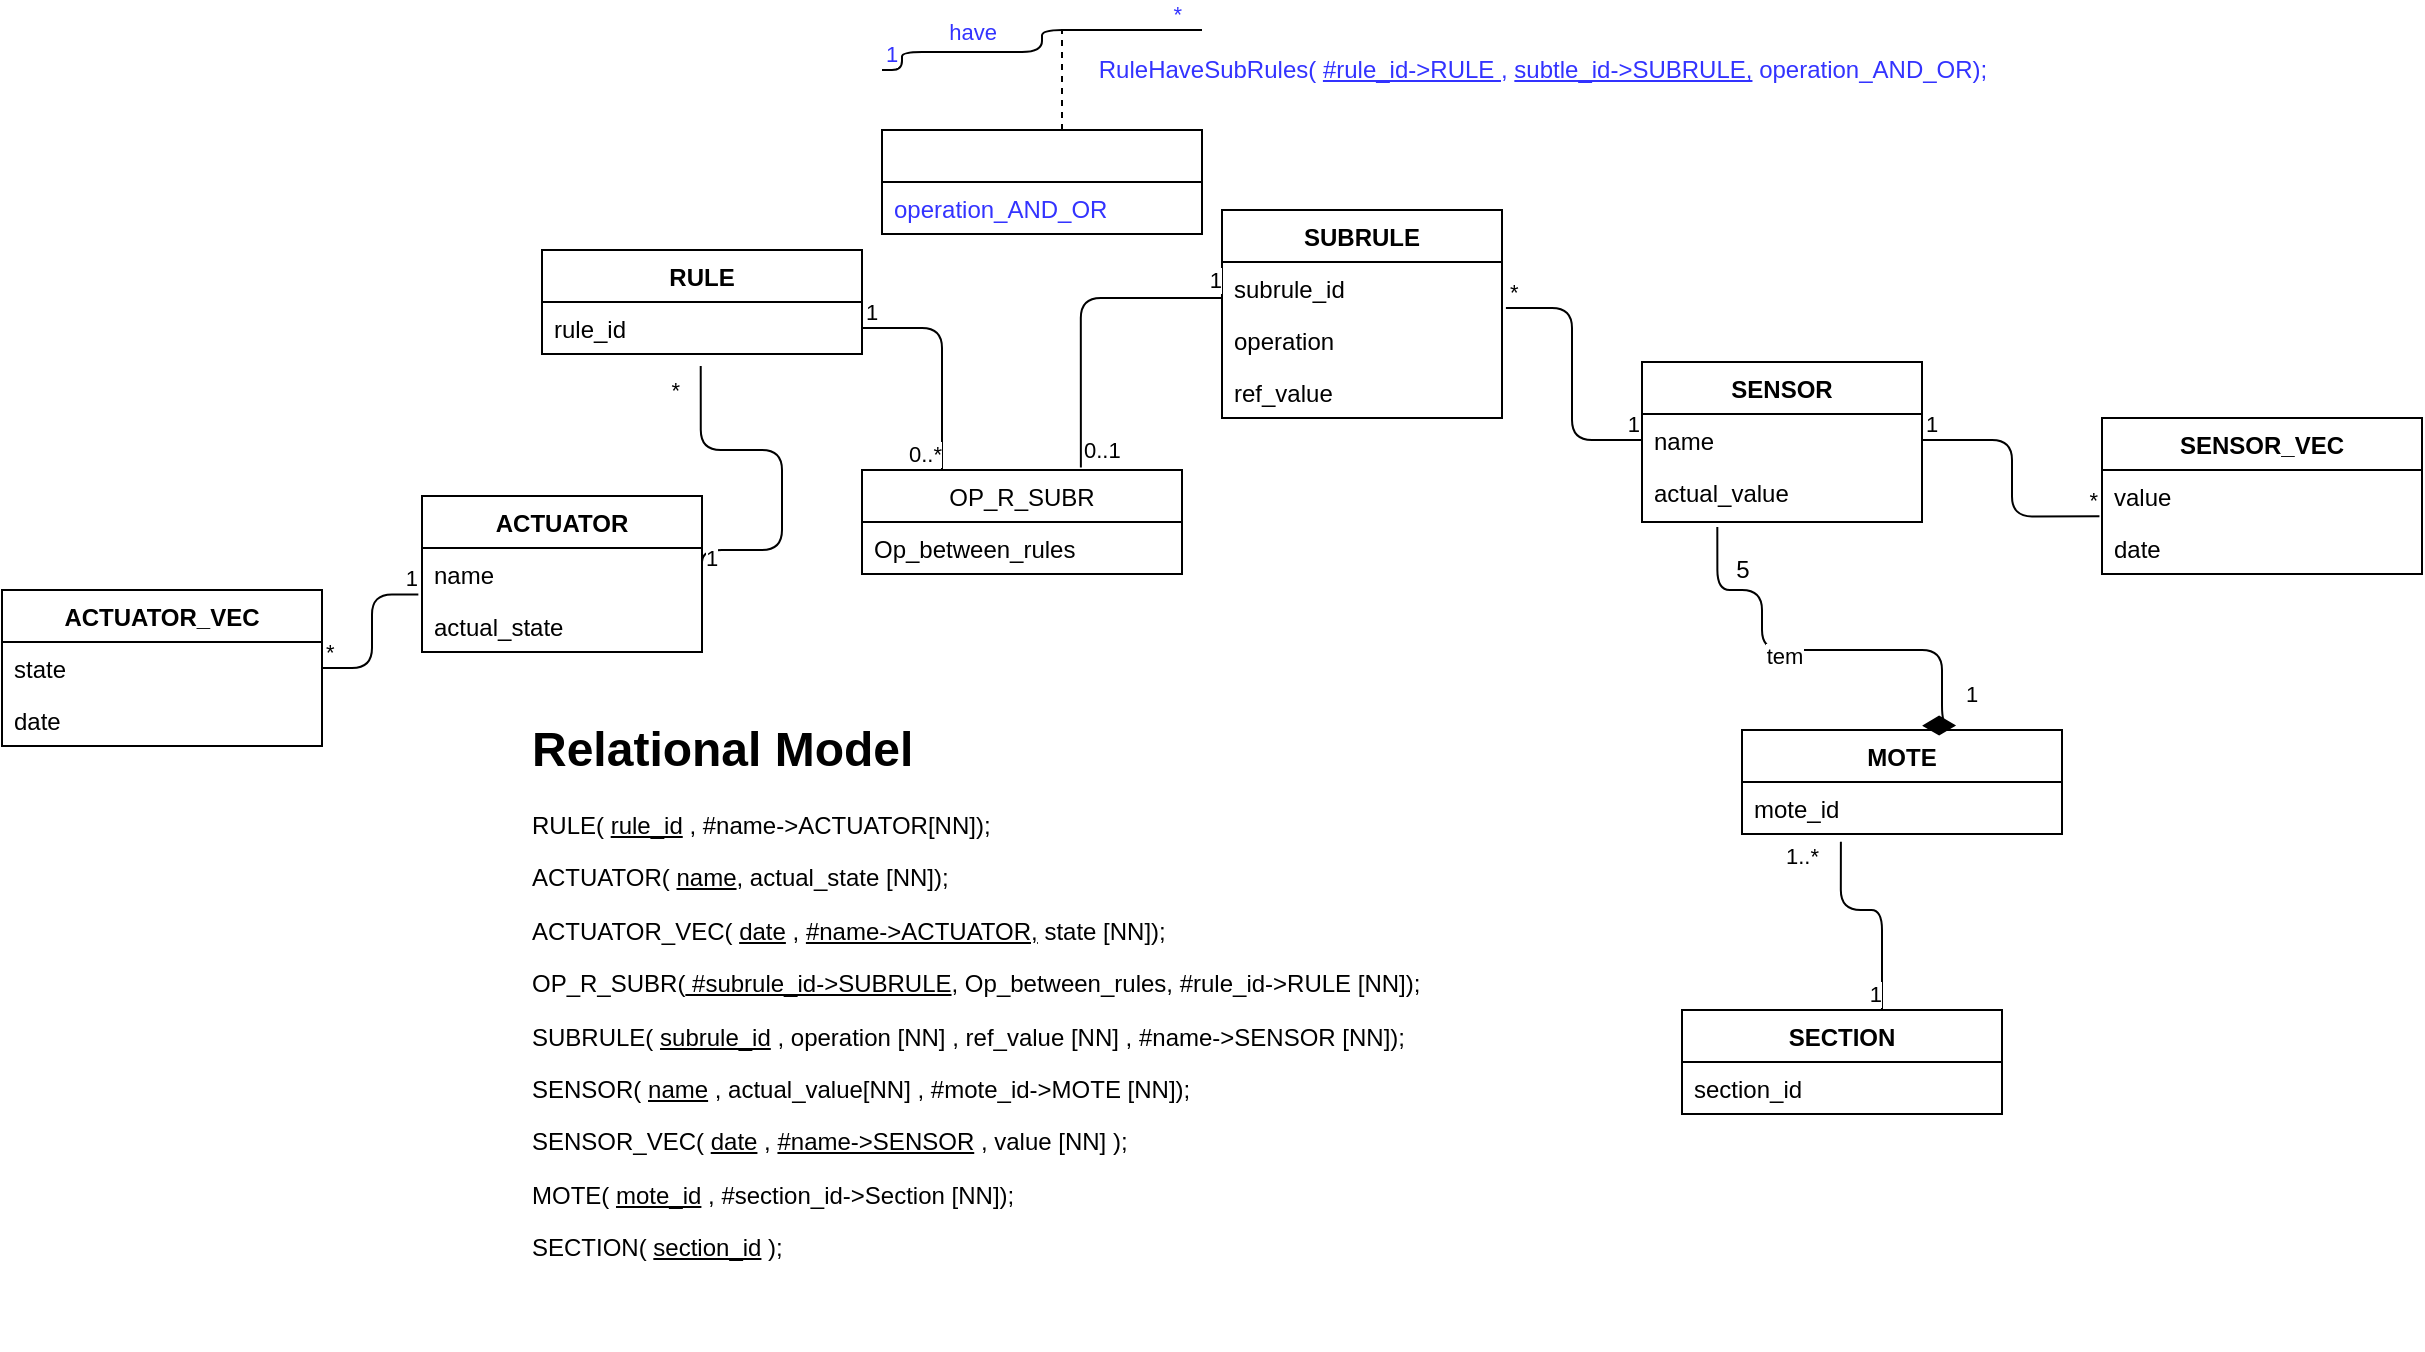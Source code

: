 <mxfile version="14.6.6" type="github">
  <diagram id="JzyYBP6Ohc0mOgHqukGS" name="Page-3">
    <mxGraphModel dx="1513" dy="1159" grid="1" gridSize="10" guides="1" tooltips="1" connect="1" arrows="1" fold="1" page="0" pageScale="1" pageWidth="1169" pageHeight="827" math="0" shadow="0">
      <root>
        <mxCell id="mO72aJa3SgAxXYkBufnN-0" />
        <mxCell id="mO72aJa3SgAxXYkBufnN-1" parent="mO72aJa3SgAxXYkBufnN-0" />
        <mxCell id="EvzefTIYlVSB_UT3cm0K-0" value="RULE" style="swimlane;fontStyle=1;align=center;verticalAlign=top;childLayout=stackLayout;horizontal=1;startSize=26;horizontalStack=0;resizeParent=1;resizeParentMax=0;resizeLast=0;collapsible=1;marginBottom=0;" parent="mO72aJa3SgAxXYkBufnN-1" vertex="1">
          <mxGeometry x="80" y="-20" width="160" height="52" as="geometry" />
        </mxCell>
        <mxCell id="EvzefTIYlVSB_UT3cm0K-1" value="rule_id" style="text;strokeColor=none;fillColor=none;align=left;verticalAlign=top;spacingLeft=4;spacingRight=4;overflow=hidden;rotatable=0;points=[[0,0.5],[1,0.5]];portConstraint=eastwest;fontStyle=0" parent="EvzefTIYlVSB_UT3cm0K-0" vertex="1">
          <mxGeometry y="26" width="160" height="26" as="geometry" />
        </mxCell>
        <mxCell id="8VHJrhWWflIKui8c1qpZ-0" value="SUBRULE" style="swimlane;fontStyle=1;childLayout=stackLayout;horizontal=1;startSize=26;fillColor=none;horizontalStack=0;resizeParent=1;resizeParentMax=0;resizeLast=0;collapsible=1;marginBottom=0;" parent="mO72aJa3SgAxXYkBufnN-1" vertex="1">
          <mxGeometry x="420" y="-40" width="140" height="104" as="geometry" />
        </mxCell>
        <mxCell id="8VHJrhWWflIKui8c1qpZ-2" value="subrule_id" style="text;strokeColor=none;fillColor=none;align=left;verticalAlign=top;spacingLeft=4;spacingRight=4;overflow=hidden;rotatable=0;points=[[0,0.5],[1,0.5]];portConstraint=eastwest;fontStyle=0" parent="8VHJrhWWflIKui8c1qpZ-0" vertex="1">
          <mxGeometry y="26" width="140" height="26" as="geometry" />
        </mxCell>
        <mxCell id="jDOhsglWpLBVeW3qoCy9-11" value="operation" style="text;strokeColor=none;fillColor=none;align=left;verticalAlign=top;spacingLeft=4;spacingRight=4;overflow=hidden;rotatable=0;points=[[0,0.5],[1,0.5]];portConstraint=eastwest;" parent="8VHJrhWWflIKui8c1qpZ-0" vertex="1">
          <mxGeometry y="52" width="140" height="26" as="geometry" />
        </mxCell>
        <mxCell id="8VHJrhWWflIKui8c1qpZ-3" value="ref_value" style="text;strokeColor=none;fillColor=none;align=left;verticalAlign=top;spacingLeft=4;spacingRight=4;overflow=hidden;rotatable=0;points=[[0,0.5],[1,0.5]];portConstraint=eastwest;" parent="8VHJrhWWflIKui8c1qpZ-0" vertex="1">
          <mxGeometry y="78" width="140" height="26" as="geometry" />
        </mxCell>
        <mxCell id="8VHJrhWWflIKui8c1qpZ-4" value="" style="endArrow=none;html=1;edgeStyle=orthogonalEdgeStyle;fontColor=#3333FF;" parent="mO72aJa3SgAxXYkBufnN-1" edge="1">
          <mxGeometry relative="1" as="geometry">
            <mxPoint x="250" y="-110" as="sourcePoint" />
            <mxPoint x="410" y="-130" as="targetPoint" />
            <Array as="points">
              <mxPoint x="260" y="-110" />
              <mxPoint x="260" y="-119" />
              <mxPoint x="330" y="-119" />
              <mxPoint x="330" y="-130" />
            </Array>
          </mxGeometry>
        </mxCell>
        <mxCell id="8VHJrhWWflIKui8c1qpZ-5" value="1" style="edgeLabel;resizable=0;html=1;align=left;verticalAlign=bottom;fontColor=#3333FF;" parent="8VHJrhWWflIKui8c1qpZ-4" connectable="0" vertex="1">
          <mxGeometry x="-1" relative="1" as="geometry" />
        </mxCell>
        <mxCell id="8VHJrhWWflIKui8c1qpZ-6" value="*" style="edgeLabel;resizable=0;html=1;align=right;verticalAlign=bottom;fontColor=#3333FF;" parent="8VHJrhWWflIKui8c1qpZ-4" connectable="0" vertex="1">
          <mxGeometry x="1" relative="1" as="geometry">
            <mxPoint x="-10" as="offset" />
          </mxGeometry>
        </mxCell>
        <mxCell id="KxpOlzhghRDu8JFqpRm7-0" value="have" style="edgeLabel;html=1;align=center;verticalAlign=middle;resizable=0;points=[];fontColor=#3333FF;" parent="8VHJrhWWflIKui8c1qpZ-4" vertex="1" connectable="0">
          <mxGeometry x="-0.399" y="1" relative="1" as="geometry">
            <mxPoint y="-9" as="offset" />
          </mxGeometry>
        </mxCell>
        <mxCell id="8VHJrhWWflIKui8c1qpZ-7" value="SENSOR" style="swimlane;fontStyle=1;childLayout=stackLayout;horizontal=1;startSize=26;fillColor=none;horizontalStack=0;resizeParent=1;resizeParentMax=0;resizeLast=0;collapsible=1;marginBottom=0;" parent="mO72aJa3SgAxXYkBufnN-1" vertex="1">
          <mxGeometry x="630" y="36" width="140" height="80" as="geometry" />
        </mxCell>
        <mxCell id="8VHJrhWWflIKui8c1qpZ-9" value="name" style="text;strokeColor=none;fillColor=none;align=left;verticalAlign=top;spacingLeft=4;spacingRight=4;overflow=hidden;rotatable=0;points=[[0,0.5],[1,0.5]];portConstraint=eastwest;fontStyle=0" parent="8VHJrhWWflIKui8c1qpZ-7" vertex="1">
          <mxGeometry y="26" width="140" height="26" as="geometry" />
        </mxCell>
        <mxCell id="8VHJrhWWflIKui8c1qpZ-10" value="actual_value" style="text;strokeColor=none;fillColor=none;align=left;verticalAlign=top;spacingLeft=4;spacingRight=4;overflow=hidden;rotatable=0;points=[[0,0.5],[1,0.5]];portConstraint=eastwest;" parent="8VHJrhWWflIKui8c1qpZ-7" vertex="1">
          <mxGeometry y="52" width="140" height="28" as="geometry" />
        </mxCell>
        <mxCell id="8VHJrhWWflIKui8c1qpZ-11" value="ACTUATOR" style="swimlane;fontStyle=1;childLayout=stackLayout;horizontal=1;startSize=26;fillColor=none;horizontalStack=0;resizeParent=1;resizeParentMax=0;resizeLast=0;collapsible=1;marginBottom=0;" parent="mO72aJa3SgAxXYkBufnN-1" vertex="1">
          <mxGeometry x="20" y="103" width="140" height="78" as="geometry" />
        </mxCell>
        <mxCell id="8VHJrhWWflIKui8c1qpZ-12" value="name" style="text;strokeColor=none;fillColor=none;align=left;verticalAlign=top;spacingLeft=4;spacingRight=4;overflow=hidden;rotatable=0;points=[[0,0.5],[1,0.5]];portConstraint=eastwest;fontStyle=0" parent="8VHJrhWWflIKui8c1qpZ-11" vertex="1">
          <mxGeometry y="26" width="140" height="26" as="geometry" />
        </mxCell>
        <mxCell id="8VHJrhWWflIKui8c1qpZ-14" value="actual_state" style="text;strokeColor=none;fillColor=none;align=left;verticalAlign=top;spacingLeft=4;spacingRight=4;overflow=hidden;rotatable=0;points=[[0,0.5],[1,0.5]];portConstraint=eastwest;" parent="8VHJrhWWflIKui8c1qpZ-11" vertex="1">
          <mxGeometry y="52" width="140" height="26" as="geometry" />
        </mxCell>
        <mxCell id="8VHJrhWWflIKui8c1qpZ-15" value="" style="endArrow=none;html=1;edgeStyle=orthogonalEdgeStyle;exitX=1;exitY=0.5;exitDx=0;exitDy=0;entryX=0.496;entryY=1.233;entryDx=0;entryDy=0;entryPerimeter=0;" parent="mO72aJa3SgAxXYkBufnN-1" source="8VHJrhWWflIKui8c1qpZ-12" target="EvzefTIYlVSB_UT3cm0K-1" edge="1">
          <mxGeometry relative="1" as="geometry">
            <mxPoint x="240" y="260" as="sourcePoint" />
            <mxPoint x="310" y="210" as="targetPoint" />
            <Array as="points">
              <mxPoint x="160" y="130" />
              <mxPoint x="200" y="130" />
              <mxPoint x="200" y="80" />
              <mxPoint x="159" y="80" />
            </Array>
          </mxGeometry>
        </mxCell>
        <mxCell id="8VHJrhWWflIKui8c1qpZ-16" value="1" style="edgeLabel;resizable=0;html=1;align=left;verticalAlign=bottom;" parent="8VHJrhWWflIKui8c1qpZ-15" connectable="0" vertex="1">
          <mxGeometry x="-1" relative="1" as="geometry" />
        </mxCell>
        <mxCell id="8VHJrhWWflIKui8c1qpZ-17" value="*" style="edgeLabel;resizable=0;html=1;align=right;verticalAlign=bottom;" parent="8VHJrhWWflIKui8c1qpZ-15" connectable="0" vertex="1">
          <mxGeometry x="1" relative="1" as="geometry">
            <mxPoint x="-10" y="20" as="offset" />
          </mxGeometry>
        </mxCell>
        <mxCell id="8VHJrhWWflIKui8c1qpZ-20" value="OP_R_SUBR" style="swimlane;fontStyle=0;childLayout=stackLayout;horizontal=1;startSize=26;fillColor=none;horizontalStack=0;resizeParent=1;resizeParentMax=0;resizeLast=0;collapsible=1;marginBottom=0;" parent="mO72aJa3SgAxXYkBufnN-1" vertex="1">
          <mxGeometry x="240" y="90" width="160" height="52" as="geometry" />
        </mxCell>
        <mxCell id="8VHJrhWWflIKui8c1qpZ-23" value="Op_between_rules" style="text;strokeColor=none;fillColor=none;align=left;verticalAlign=top;spacingLeft=4;spacingRight=4;overflow=hidden;rotatable=0;points=[[0,0.5],[1,0.5]];portConstraint=eastwest;" parent="8VHJrhWWflIKui8c1qpZ-20" vertex="1">
          <mxGeometry y="26" width="160" height="26" as="geometry" />
        </mxCell>
        <mxCell id="8VHJrhWWflIKui8c1qpZ-24" value="" style="endArrow=none;html=1;edgeStyle=orthogonalEdgeStyle;exitX=1.014;exitY=0.885;exitDx=0;exitDy=0;exitPerimeter=0;entryX=0;entryY=0.5;entryDx=0;entryDy=0;" parent="mO72aJa3SgAxXYkBufnN-1" source="8VHJrhWWflIKui8c1qpZ-2" target="8VHJrhWWflIKui8c1qpZ-9" edge="1">
          <mxGeometry relative="1" as="geometry">
            <mxPoint x="680" y="150" as="sourcePoint" />
            <mxPoint x="840" y="150" as="targetPoint" />
          </mxGeometry>
        </mxCell>
        <mxCell id="8VHJrhWWflIKui8c1qpZ-25" value="*" style="edgeLabel;resizable=0;html=1;align=left;verticalAlign=bottom;" parent="8VHJrhWWflIKui8c1qpZ-24" connectable="0" vertex="1">
          <mxGeometry x="-1" relative="1" as="geometry" />
        </mxCell>
        <mxCell id="8VHJrhWWflIKui8c1qpZ-26" value="1" style="edgeLabel;resizable=0;html=1;align=right;verticalAlign=bottom;" parent="8VHJrhWWflIKui8c1qpZ-24" connectable="0" vertex="1">
          <mxGeometry x="1" relative="1" as="geometry" />
        </mxCell>
        <mxCell id="8VHJrhWWflIKui8c1qpZ-27" value="MOTE" style="swimlane;fontStyle=1;align=center;verticalAlign=top;childLayout=stackLayout;horizontal=1;startSize=26;horizontalStack=0;resizeParent=1;resizeParentMax=0;resizeLast=0;collapsible=1;marginBottom=0;" parent="mO72aJa3SgAxXYkBufnN-1" vertex="1">
          <mxGeometry x="680" y="220" width="160" height="52" as="geometry" />
        </mxCell>
        <mxCell id="8VHJrhWWflIKui8c1qpZ-28" value="mote_id&#xa;" style="text;strokeColor=none;fillColor=none;align=left;verticalAlign=top;spacingLeft=4;spacingRight=4;overflow=hidden;rotatable=0;points=[[0,0.5],[1,0.5]];portConstraint=eastwest;fontStyle=0" parent="8VHJrhWWflIKui8c1qpZ-27" vertex="1">
          <mxGeometry y="26" width="160" height="26" as="geometry" />
        </mxCell>
        <mxCell id="jDOhsglWpLBVeW3qoCy9-2" value="1" style="endArrow=none;html=1;endSize=12;startArrow=diamondThin;startSize=14;startFill=1;edgeStyle=orthogonalEdgeStyle;align=left;verticalAlign=bottom;entryX=0.269;entryY=1.088;entryDx=0;entryDy=0;entryPerimeter=0;exitX=0.563;exitY=-0.042;exitDx=0;exitDy=0;exitPerimeter=0;endFill=0;" parent="mO72aJa3SgAxXYkBufnN-1" source="8VHJrhWWflIKui8c1qpZ-27" target="8VHJrhWWflIKui8c1qpZ-10" edge="1">
          <mxGeometry x="-0.848" y="-10" relative="1" as="geometry">
            <mxPoint x="870" y="200" as="sourcePoint" />
            <mxPoint x="710" y="200" as="targetPoint" />
            <Array as="points">
              <mxPoint x="780" y="218" />
              <mxPoint x="780" y="180" />
              <mxPoint x="690" y="180" />
              <mxPoint x="690" y="150" />
              <mxPoint x="668" y="150" />
            </Array>
            <mxPoint as="offset" />
          </mxGeometry>
        </mxCell>
        <mxCell id="KxpOlzhghRDu8JFqpRm7-4" value="tem" style="edgeLabel;html=1;align=center;verticalAlign=middle;resizable=0;points=[];" parent="jDOhsglWpLBVeW3qoCy9-2" vertex="1" connectable="0">
          <mxGeometry x="0.132" y="3" relative="1" as="geometry">
            <mxPoint x="-1" as="offset" />
          </mxGeometry>
        </mxCell>
        <mxCell id="jDOhsglWpLBVeW3qoCy9-3" value="5" style="text;html=1;align=center;verticalAlign=middle;resizable=0;points=[];autosize=1;strokeColor=none;" parent="mO72aJa3SgAxXYkBufnN-1" vertex="1">
          <mxGeometry x="670" y="130" width="20" height="20" as="geometry" />
        </mxCell>
        <mxCell id="jDOhsglWpLBVeW3qoCy9-4" value="SECTION" style="swimlane;fontStyle=1;align=center;verticalAlign=top;childLayout=stackLayout;horizontal=1;startSize=26;horizontalStack=0;resizeParent=1;resizeParentMax=0;resizeLast=0;collapsible=1;marginBottom=0;" parent="mO72aJa3SgAxXYkBufnN-1" vertex="1">
          <mxGeometry x="650" y="360" width="160" height="52" as="geometry" />
        </mxCell>
        <mxCell id="jDOhsglWpLBVeW3qoCy9-7" value="section_id" style="text;strokeColor=none;fillColor=none;align=left;verticalAlign=top;spacingLeft=4;spacingRight=4;overflow=hidden;rotatable=0;points=[[0,0.5],[1,0.5]];portConstraint=eastwest;fontStyle=0" parent="jDOhsglWpLBVeW3qoCy9-4" vertex="1">
          <mxGeometry y="26" width="160" height="26" as="geometry" />
        </mxCell>
        <mxCell id="jDOhsglWpLBVeW3qoCy9-8" value="" style="endArrow=none;html=1;edgeStyle=orthogonalEdgeStyle;exitX=0.309;exitY=1.147;exitDx=0;exitDy=0;exitPerimeter=0;" parent="mO72aJa3SgAxXYkBufnN-1" source="8VHJrhWWflIKui8c1qpZ-28" edge="1">
          <mxGeometry relative="1" as="geometry">
            <mxPoint x="840" y="360" as="sourcePoint" />
            <mxPoint x="750" y="360" as="targetPoint" />
            <Array as="points">
              <mxPoint x="729" y="310" />
              <mxPoint x="750" y="310" />
            </Array>
          </mxGeometry>
        </mxCell>
        <mxCell id="jDOhsglWpLBVeW3qoCy9-9" value="1..*" style="edgeLabel;resizable=0;html=1;align=left;verticalAlign=bottom;" parent="jDOhsglWpLBVeW3qoCy9-8" connectable="0" vertex="1">
          <mxGeometry x="-1" relative="1" as="geometry">
            <mxPoint x="-29" y="16" as="offset" />
          </mxGeometry>
        </mxCell>
        <mxCell id="jDOhsglWpLBVeW3qoCy9-10" value="1" style="edgeLabel;resizable=0;html=1;align=right;verticalAlign=bottom;" parent="jDOhsglWpLBVeW3qoCy9-8" connectable="0" vertex="1">
          <mxGeometry x="1" relative="1" as="geometry" />
        </mxCell>
        <mxCell id="KxpOlzhghRDu8JFqpRm7-3" value="&lt;h1&gt;Relational Model&lt;/h1&gt;&lt;p&gt;RULE( &lt;u&gt;rule_id&lt;/u&gt; , #name-&amp;gt;ACTUATOR[NN]);&lt;/p&gt;&lt;p&gt;ACTUATOR( &lt;u&gt;name&lt;/u&gt;, actual_state [NN]);&lt;/p&gt;&lt;p&gt;ACTUATOR_VEC( &lt;u&gt;date&lt;/u&gt;&amp;nbsp;,&amp;nbsp;&lt;u&gt;#name-&amp;gt;ACTUATOR,&lt;/u&gt;&amp;nbsp;state [NN]);&lt;/p&gt;&lt;p&gt;OP_R_SUBR(&lt;u&gt; #subrule_id-&amp;gt;SUBRULE&lt;/u&gt;, Op_between_rules, #rule_id-&amp;gt;RULE [NN]);&lt;/p&gt;&lt;p&gt;SUBRULE( &lt;u&gt;subrule_id&lt;/u&gt;&amp;nbsp;, operation [NN] , ref_value [NN] , #name-&amp;gt;SENSOR [NN]);&lt;/p&gt;&lt;p&gt;SENSOR( &lt;u&gt;name&lt;/u&gt;&amp;nbsp;, actual_value[NN] , #mote_id-&amp;gt;MOTE [NN]);&lt;/p&gt;&lt;p&gt;SENSOR_VEC( &lt;u&gt;date&lt;/u&gt;&amp;nbsp;,&amp;nbsp;&lt;u&gt;#name-&amp;gt;SENSOR&lt;/u&gt;&amp;nbsp;, value [NN] );&lt;/p&gt;&lt;p&gt;MOTE( &lt;u&gt;mote_id&lt;/u&gt;&amp;nbsp;, #section_id-&amp;gt;Section [NN]);&lt;/p&gt;&lt;p&gt;SECTION( &lt;u&gt;section_id&lt;/u&gt;&amp;nbsp;);&amp;nbsp;&lt;/p&gt;&lt;p&gt;&lt;br&gt;&lt;/p&gt;" style="text;html=1;strokeColor=none;fillColor=none;spacing=5;spacingTop=-20;whiteSpace=wrap;overflow=hidden;rounded=0;" parent="mO72aJa3SgAxXYkBufnN-1" vertex="1">
          <mxGeometry x="70" y="210" width="500" height="320" as="geometry" />
        </mxCell>
        <mxCell id="KxpOlzhghRDu8JFqpRm7-5" value="ACTUATOR_VEC" style="swimlane;fontStyle=1;align=center;verticalAlign=top;childLayout=stackLayout;horizontal=1;startSize=26;horizontalStack=0;resizeParent=1;resizeParentMax=0;resizeLast=0;collapsible=1;marginBottom=0;" parent="mO72aJa3SgAxXYkBufnN-1" vertex="1">
          <mxGeometry x="-190" y="150" width="160" height="78" as="geometry" />
        </mxCell>
        <mxCell id="KxpOlzhghRDu8JFqpRm7-6" value="state" style="text;strokeColor=none;fillColor=none;align=left;verticalAlign=top;spacingLeft=4;spacingRight=4;overflow=hidden;rotatable=0;points=[[0,0.5],[1,0.5]];portConstraint=eastwest;" parent="KxpOlzhghRDu8JFqpRm7-5" vertex="1">
          <mxGeometry y="26" width="160" height="26" as="geometry" />
        </mxCell>
        <mxCell id="KxpOlzhghRDu8JFqpRm7-8" value="date" style="text;strokeColor=none;fillColor=none;align=left;verticalAlign=top;spacingLeft=4;spacingRight=4;overflow=hidden;rotatable=0;points=[[0,0.5],[1,0.5]];portConstraint=eastwest;" parent="KxpOlzhghRDu8JFqpRm7-5" vertex="1">
          <mxGeometry y="52" width="160" height="26" as="geometry" />
        </mxCell>
        <mxCell id="KxpOlzhghRDu8JFqpRm7-9" value="" style="endArrow=none;html=1;edgeStyle=orthogonalEdgeStyle;exitX=1;exitY=0.5;exitDx=0;exitDy=0;entryX=-0.013;entryY=0.894;entryDx=0;entryDy=0;entryPerimeter=0;" parent="mO72aJa3SgAxXYkBufnN-1" source="KxpOlzhghRDu8JFqpRm7-6" target="8VHJrhWWflIKui8c1qpZ-12" edge="1">
          <mxGeometry relative="1" as="geometry">
            <mxPoint x="-60" y="262" as="sourcePoint" />
            <mxPoint x="100" y="262" as="targetPoint" />
          </mxGeometry>
        </mxCell>
        <mxCell id="KxpOlzhghRDu8JFqpRm7-10" value="*" style="edgeLabel;resizable=0;html=1;align=left;verticalAlign=bottom;" parent="KxpOlzhghRDu8JFqpRm7-9" connectable="0" vertex="1">
          <mxGeometry x="-1" relative="1" as="geometry" />
        </mxCell>
        <mxCell id="KxpOlzhghRDu8JFqpRm7-11" value="1" style="edgeLabel;resizable=0;html=1;align=right;verticalAlign=bottom;" parent="KxpOlzhghRDu8JFqpRm7-9" connectable="0" vertex="1">
          <mxGeometry x="1" relative="1" as="geometry" />
        </mxCell>
        <mxCell id="KxpOlzhghRDu8JFqpRm7-12" value="SENSOR_VEC" style="swimlane;fontStyle=1;align=center;verticalAlign=top;childLayout=stackLayout;horizontal=1;startSize=26;horizontalStack=0;resizeParent=1;resizeParentMax=0;resizeLast=0;collapsible=1;marginBottom=0;" parent="mO72aJa3SgAxXYkBufnN-1" vertex="1">
          <mxGeometry x="860" y="64" width="160" height="78" as="geometry" />
        </mxCell>
        <mxCell id="KxpOlzhghRDu8JFqpRm7-13" value="value" style="text;strokeColor=none;fillColor=none;align=left;verticalAlign=top;spacingLeft=4;spacingRight=4;overflow=hidden;rotatable=0;points=[[0,0.5],[1,0.5]];portConstraint=eastwest;" parent="KxpOlzhghRDu8JFqpRm7-12" vertex="1">
          <mxGeometry y="26" width="160" height="26" as="geometry" />
        </mxCell>
        <mxCell id="KxpOlzhghRDu8JFqpRm7-14" value="date" style="text;strokeColor=none;fillColor=none;align=left;verticalAlign=top;spacingLeft=4;spacingRight=4;overflow=hidden;rotatable=0;points=[[0,0.5],[1,0.5]];portConstraint=eastwest;" parent="KxpOlzhghRDu8JFqpRm7-12" vertex="1">
          <mxGeometry y="52" width="160" height="26" as="geometry" />
        </mxCell>
        <mxCell id="KxpOlzhghRDu8JFqpRm7-15" value="" style="endArrow=none;html=1;edgeStyle=orthogonalEdgeStyle;exitX=1;exitY=0.5;exitDx=0;exitDy=0;entryX=-0.008;entryY=0.891;entryDx=0;entryDy=0;entryPerimeter=0;" parent="mO72aJa3SgAxXYkBufnN-1" source="8VHJrhWWflIKui8c1qpZ-9" target="KxpOlzhghRDu8JFqpRm7-13" edge="1">
          <mxGeometry relative="1" as="geometry">
            <mxPoint x="830" y="179.41" as="sourcePoint" />
            <mxPoint x="990" y="179.41" as="targetPoint" />
          </mxGeometry>
        </mxCell>
        <mxCell id="KxpOlzhghRDu8JFqpRm7-16" value="1" style="edgeLabel;resizable=0;html=1;align=left;verticalAlign=bottom;" parent="KxpOlzhghRDu8JFqpRm7-15" connectable="0" vertex="1">
          <mxGeometry x="-1" relative="1" as="geometry" />
        </mxCell>
        <mxCell id="KxpOlzhghRDu8JFqpRm7-17" value="*" style="edgeLabel;resizable=0;html=1;align=right;verticalAlign=bottom;" parent="KxpOlzhghRDu8JFqpRm7-15" connectable="0" vertex="1">
          <mxGeometry x="1" relative="1" as="geometry" />
        </mxCell>
        <mxCell id="2UsQs0CfjvJmte9D2G0p-0" value="" style="endArrow=none;html=1;edgeStyle=orthogonalEdgeStyle;exitX=1;exitY=0.5;exitDx=0;exitDy=0;entryX=0.25;entryY=0;entryDx=0;entryDy=0;" edge="1" parent="mO72aJa3SgAxXYkBufnN-1" source="EvzefTIYlVSB_UT3cm0K-1" target="8VHJrhWWflIKui8c1qpZ-20">
          <mxGeometry relative="1" as="geometry">
            <mxPoint x="250" y="20" as="sourcePoint" />
            <mxPoint x="410" y="20" as="targetPoint" />
          </mxGeometry>
        </mxCell>
        <mxCell id="2UsQs0CfjvJmte9D2G0p-1" value="1" style="edgeLabel;resizable=0;html=1;align=left;verticalAlign=bottom;" connectable="0" vertex="1" parent="2UsQs0CfjvJmte9D2G0p-0">
          <mxGeometry x="-1" relative="1" as="geometry" />
        </mxCell>
        <mxCell id="2UsQs0CfjvJmte9D2G0p-2" value="0..*" style="edgeLabel;resizable=0;html=1;align=right;verticalAlign=bottom;" connectable="0" vertex="1" parent="2UsQs0CfjvJmte9D2G0p-0">
          <mxGeometry x="1" relative="1" as="geometry" />
        </mxCell>
        <mxCell id="2UsQs0CfjvJmte9D2G0p-3" value="" style="endArrow=none;html=1;edgeStyle=orthogonalEdgeStyle;entryX=0.003;entryY=0.691;entryDx=0;entryDy=0;entryPerimeter=0;exitX=0.684;exitY=-0.023;exitDx=0;exitDy=0;exitPerimeter=0;" edge="1" parent="mO72aJa3SgAxXYkBufnN-1" source="8VHJrhWWflIKui8c1qpZ-20" target="8VHJrhWWflIKui8c1qpZ-2">
          <mxGeometry relative="1" as="geometry">
            <mxPoint x="250" y="11.66" as="sourcePoint" />
            <mxPoint x="410" y="12" as="targetPoint" />
          </mxGeometry>
        </mxCell>
        <mxCell id="2UsQs0CfjvJmte9D2G0p-4" value="0..1" style="edgeLabel;resizable=0;html=1;align=left;verticalAlign=bottom;" connectable="0" vertex="1" parent="2UsQs0CfjvJmte9D2G0p-3">
          <mxGeometry x="-1" relative="1" as="geometry" />
        </mxCell>
        <mxCell id="2UsQs0CfjvJmte9D2G0p-5" value="1" style="edgeLabel;resizable=0;html=1;align=right;verticalAlign=bottom;" connectable="0" vertex="1" parent="2UsQs0CfjvJmte9D2G0p-3">
          <mxGeometry x="1" relative="1" as="geometry" />
        </mxCell>
        <mxCell id="s78HHo-EkhojcRChAXXK-0" value="" style="swimlane;fontStyle=1;align=center;verticalAlign=top;childLayout=stackLayout;horizontal=1;startSize=26;horizontalStack=0;resizeParent=1;resizeParentMax=0;resizeLast=0;collapsible=1;marginBottom=0;fontColor=#3333FF;" vertex="1" parent="mO72aJa3SgAxXYkBufnN-1">
          <mxGeometry x="250" y="-80" width="160" height="52" as="geometry" />
        </mxCell>
        <mxCell id="s78HHo-EkhojcRChAXXK-1" value="operation_AND_OR" style="text;strokeColor=none;fillColor=none;align=left;verticalAlign=top;spacingLeft=4;spacingRight=4;overflow=hidden;rotatable=0;points=[[0,0.5],[1,0.5]];portConstraint=eastwest;fontColor=#3333FF;" vertex="1" parent="s78HHo-EkhojcRChAXXK-0">
          <mxGeometry y="26" width="160" height="26" as="geometry" />
        </mxCell>
        <mxCell id="s78HHo-EkhojcRChAXXK-4" value="" style="endArrow=none;endSize=12;dashed=1;html=1;endFill=0;fontColor=#3333FF;" edge="1" parent="mO72aJa3SgAxXYkBufnN-1">
          <mxGeometry x="-0.2" y="-10" width="160" relative="1" as="geometry">
            <mxPoint x="340" y="-80" as="sourcePoint" />
            <mxPoint x="340" y="-130" as="targetPoint" />
            <mxPoint as="offset" />
          </mxGeometry>
        </mxCell>
        <mxCell id="s78HHo-EkhojcRChAXXK-11" value="RuleHaveSubRules( &lt;u&gt;#rule_id-&amp;gt;RULE &lt;/u&gt;,&amp;nbsp;&lt;u&gt;subtle_id-&amp;gt;SUBRULE,&lt;/u&gt;&amp;nbsp;operation_AND_OR);" style="text;html=1;align=center;verticalAlign=middle;resizable=0;points=[];autosize=1;strokeColor=none;fontColor=#3333FF;" vertex="1" parent="mO72aJa3SgAxXYkBufnN-1">
          <mxGeometry x="350" y="-120" width="460" height="20" as="geometry" />
        </mxCell>
      </root>
    </mxGraphModel>
  </diagram>
</mxfile>
